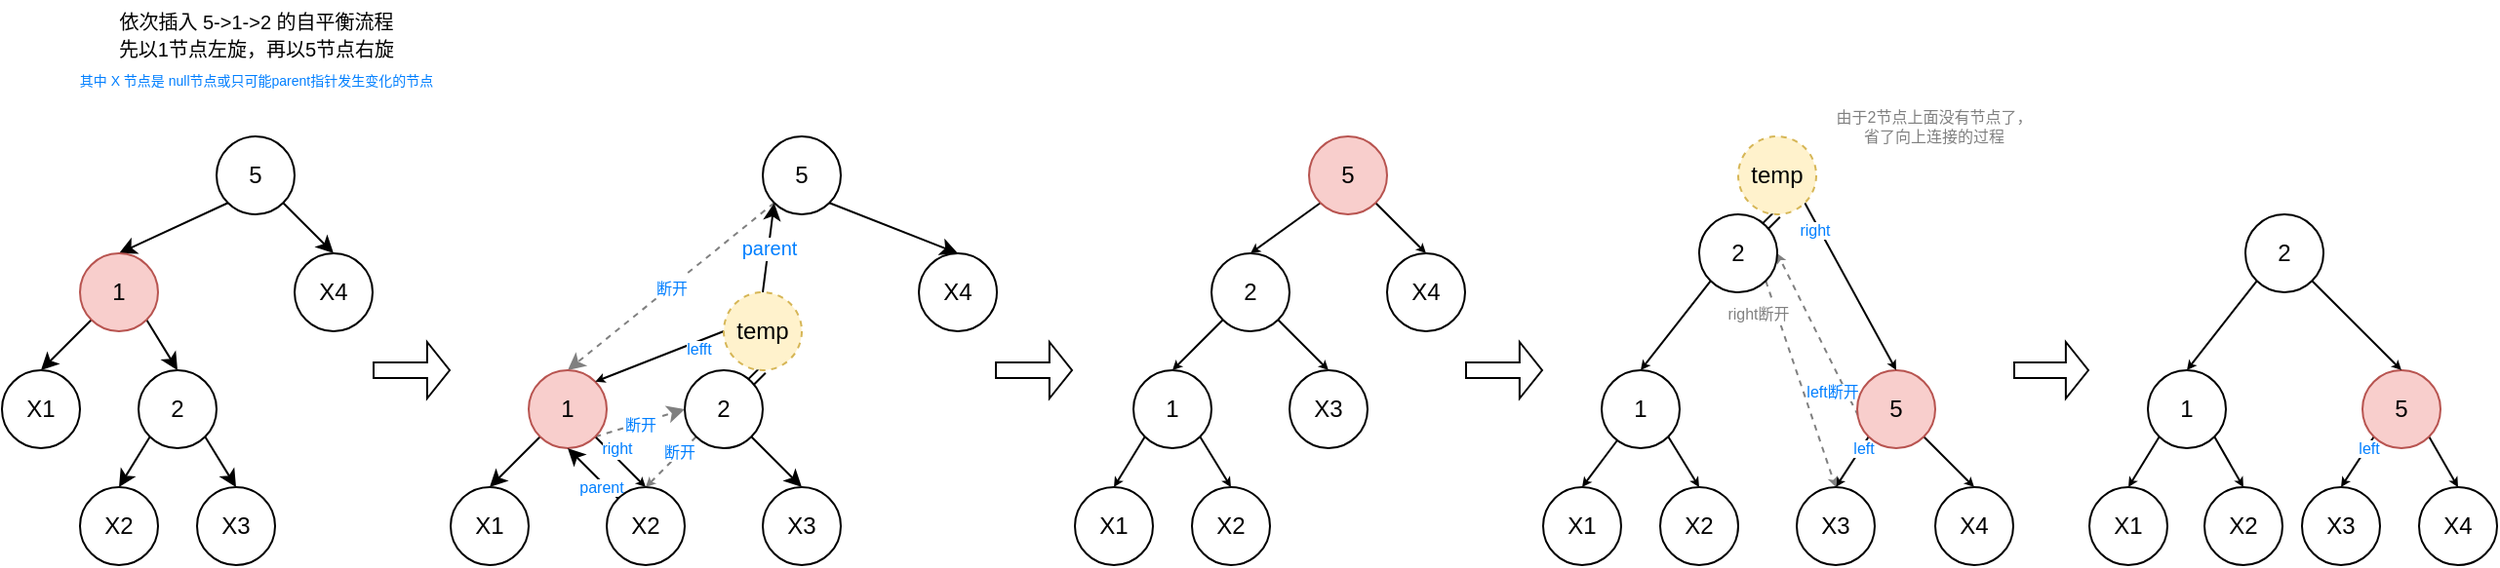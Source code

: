 <mxfile version="16.1.2" type="device"><diagram id="F19ONb-q_orY1dU6AJxT" name="第 1 页"><mxGraphModel dx="1830" dy="1148" grid="1" gridSize="10" guides="1" tooltips="1" connect="1" arrows="1" fold="1" page="1" pageScale="1" pageWidth="827" pageHeight="1169" math="0" shadow="0"><root><mxCell id="0"/><mxCell id="1" parent="0"/><mxCell id="LI2wMmDm2lHr1EhbtGpc-15" style="edgeStyle=none;rounded=0;orthogonalLoop=1;jettySize=auto;html=1;exitX=0;exitY=1;exitDx=0;exitDy=0;entryX=0.5;entryY=0;entryDx=0;entryDy=0;" edge="1" parent="1" source="LI2wMmDm2lHr1EhbtGpc-1" target="LI2wMmDm2lHr1EhbtGpc-3"><mxGeometry relative="1" as="geometry"/></mxCell><mxCell id="LI2wMmDm2lHr1EhbtGpc-16" style="edgeStyle=none;rounded=0;orthogonalLoop=1;jettySize=auto;html=1;exitX=1;exitY=1;exitDx=0;exitDy=0;entryX=0.5;entryY=0;entryDx=0;entryDy=0;" edge="1" parent="1" source="LI2wMmDm2lHr1EhbtGpc-1" target="LI2wMmDm2lHr1EhbtGpc-9"><mxGeometry relative="1" as="geometry"/></mxCell><mxCell id="LI2wMmDm2lHr1EhbtGpc-1" value="5" style="ellipse;whiteSpace=wrap;html=1;aspect=fixed;" vertex="1" parent="1"><mxGeometry x="260" y="220" width="40" height="40" as="geometry"/></mxCell><mxCell id="LI2wMmDm2lHr1EhbtGpc-2" value="&lt;font&gt;&lt;span style=&quot;font-size: 10px&quot;&gt;依次插入 5-&amp;gt;1-&amp;gt;2 的自平衡流程&lt;br&gt;&lt;/span&gt;&lt;font style=&quot;font-size: 10px&quot;&gt;先以1节点左旋，再以5节点右旋&lt;/font&gt;&lt;br&gt;&lt;font color=&quot;#007fff&quot; style=&quot;font-size: 7px&quot;&gt;其中 X 节点是 null节点或只可能parent指针发生变化的节点&lt;/font&gt;&lt;/font&gt;" style="text;html=1;align=center;verticalAlign=middle;resizable=0;points=[];autosize=1;strokeColor=none;fillColor=none;" vertex="1" parent="1"><mxGeometry x="180" y="150" width="200" height="50" as="geometry"/></mxCell><mxCell id="LI2wMmDm2lHr1EhbtGpc-6" style="edgeStyle=none;rounded=0;orthogonalLoop=1;jettySize=auto;html=1;exitX=1;exitY=1;exitDx=0;exitDy=0;entryX=0.5;entryY=0;entryDx=0;entryDy=0;" edge="1" parent="1" source="LI2wMmDm2lHr1EhbtGpc-3" target="LI2wMmDm2lHr1EhbtGpc-4"><mxGeometry relative="1" as="geometry"/></mxCell><mxCell id="LI2wMmDm2lHr1EhbtGpc-8" style="edgeStyle=none;rounded=0;orthogonalLoop=1;jettySize=auto;html=1;exitX=0;exitY=1;exitDx=0;exitDy=0;entryX=0.5;entryY=0;entryDx=0;entryDy=0;" edge="1" parent="1" source="LI2wMmDm2lHr1EhbtGpc-3" target="LI2wMmDm2lHr1EhbtGpc-7"><mxGeometry relative="1" as="geometry"/></mxCell><mxCell id="LI2wMmDm2lHr1EhbtGpc-3" value="1" style="ellipse;whiteSpace=wrap;html=1;aspect=fixed;fillColor=#f8cecc;strokeColor=#b85450;" vertex="1" parent="1"><mxGeometry x="190" y="280" width="40" height="40" as="geometry"/></mxCell><mxCell id="LI2wMmDm2lHr1EhbtGpc-13" style="edgeStyle=none;rounded=0;orthogonalLoop=1;jettySize=auto;html=1;exitX=0;exitY=1;exitDx=0;exitDy=0;entryX=0.5;entryY=0;entryDx=0;entryDy=0;" edge="1" parent="1" source="LI2wMmDm2lHr1EhbtGpc-4" target="LI2wMmDm2lHr1EhbtGpc-11"><mxGeometry relative="1" as="geometry"/></mxCell><mxCell id="LI2wMmDm2lHr1EhbtGpc-14" style="edgeStyle=none;rounded=0;orthogonalLoop=1;jettySize=auto;html=1;exitX=1;exitY=1;exitDx=0;exitDy=0;entryX=0.5;entryY=0;entryDx=0;entryDy=0;" edge="1" parent="1" source="LI2wMmDm2lHr1EhbtGpc-4" target="LI2wMmDm2lHr1EhbtGpc-12"><mxGeometry relative="1" as="geometry"/></mxCell><mxCell id="LI2wMmDm2lHr1EhbtGpc-4" value="2" style="ellipse;whiteSpace=wrap;html=1;aspect=fixed;" vertex="1" parent="1"><mxGeometry x="220" y="340" width="40" height="40" as="geometry"/></mxCell><mxCell id="LI2wMmDm2lHr1EhbtGpc-7" value="X1" style="ellipse;whiteSpace=wrap;html=1;aspect=fixed;" vertex="1" parent="1"><mxGeometry x="150" y="340" width="40" height="40" as="geometry"/></mxCell><mxCell id="LI2wMmDm2lHr1EhbtGpc-9" value="X4" style="ellipse;whiteSpace=wrap;html=1;aspect=fixed;" vertex="1" parent="1"><mxGeometry x="300" y="280" width="40" height="40" as="geometry"/></mxCell><mxCell id="LI2wMmDm2lHr1EhbtGpc-11" value="X2" style="ellipse;whiteSpace=wrap;html=1;aspect=fixed;" vertex="1" parent="1"><mxGeometry x="190" y="400" width="40" height="40" as="geometry"/></mxCell><mxCell id="LI2wMmDm2lHr1EhbtGpc-12" value="X3" style="ellipse;whiteSpace=wrap;html=1;aspect=fixed;" vertex="1" parent="1"><mxGeometry x="250" y="400" width="40" height="40" as="geometry"/></mxCell><mxCell id="LI2wMmDm2lHr1EhbtGpc-17" value="&lt;font style=&quot;font-size: 8px&quot; color=&quot;#007fff&quot;&gt;断开&lt;/font&gt;" style="edgeStyle=none;rounded=0;orthogonalLoop=1;jettySize=auto;html=1;exitX=0;exitY=1;exitDx=0;exitDy=0;entryX=0.5;entryY=0;entryDx=0;entryDy=0;dashed=1;strokeColor=#808080;" edge="1" parent="1" source="LI2wMmDm2lHr1EhbtGpc-19" target="LI2wMmDm2lHr1EhbtGpc-22"><mxGeometry relative="1" as="geometry"/></mxCell><mxCell id="LI2wMmDm2lHr1EhbtGpc-18" style="edgeStyle=none;rounded=0;orthogonalLoop=1;jettySize=auto;html=1;exitX=1;exitY=1;exitDx=0;exitDy=0;entryX=0.5;entryY=0;entryDx=0;entryDy=0;" edge="1" parent="1" source="LI2wMmDm2lHr1EhbtGpc-19" target="LI2wMmDm2lHr1EhbtGpc-27"><mxGeometry relative="1" as="geometry"/></mxCell><mxCell id="LI2wMmDm2lHr1EhbtGpc-19" value="5" style="ellipse;whiteSpace=wrap;html=1;aspect=fixed;" vertex="1" parent="1"><mxGeometry x="540" y="220" width="40" height="40" as="geometry"/></mxCell><mxCell id="LI2wMmDm2lHr1EhbtGpc-20" value="&lt;font style=&quot;font-size: 8px&quot; color=&quot;#007fff&quot;&gt;断开&lt;/font&gt;" style="edgeStyle=none;rounded=0;orthogonalLoop=1;jettySize=auto;html=1;exitX=1;exitY=1;exitDx=0;exitDy=0;entryX=0;entryY=0.5;entryDx=0;entryDy=0;dashed=1;strokeColor=#808080;" edge="1" parent="1" source="LI2wMmDm2lHr1EhbtGpc-22" target="LI2wMmDm2lHr1EhbtGpc-25"><mxGeometry relative="1" as="geometry"/></mxCell><mxCell id="LI2wMmDm2lHr1EhbtGpc-21" style="edgeStyle=none;rounded=0;orthogonalLoop=1;jettySize=auto;html=1;exitX=0;exitY=1;exitDx=0;exitDy=0;entryX=0.5;entryY=0;entryDx=0;entryDy=0;" edge="1" parent="1" source="LI2wMmDm2lHr1EhbtGpc-22" target="LI2wMmDm2lHr1EhbtGpc-26"><mxGeometry relative="1" as="geometry"/></mxCell><mxCell id="LI2wMmDm2lHr1EhbtGpc-34" value="&lt;font style=&quot;font-size: 8px&quot;&gt;right&lt;/font&gt;" style="edgeStyle=none;rounded=0;orthogonalLoop=1;jettySize=auto;html=1;exitX=1;exitY=1;exitDx=0;exitDy=0;entryX=0.5;entryY=0;entryDx=0;entryDy=0;fontSize=10;fontColor=#007FFF;endSize=2;" edge="1" parent="1" source="LI2wMmDm2lHr1EhbtGpc-22" target="LI2wMmDm2lHr1EhbtGpc-28"><mxGeometry x="-0.371" y="4" relative="1" as="geometry"><mxPoint as="offset"/></mxGeometry></mxCell><mxCell id="LI2wMmDm2lHr1EhbtGpc-22" value="1" style="ellipse;whiteSpace=wrap;html=1;aspect=fixed;fillColor=#f8cecc;strokeColor=#b85450;" vertex="1" parent="1"><mxGeometry x="420" y="340" width="40" height="40" as="geometry"/></mxCell><mxCell id="LI2wMmDm2lHr1EhbtGpc-23" style="edgeStyle=none;rounded=0;orthogonalLoop=1;jettySize=auto;html=1;exitX=0;exitY=1;exitDx=0;exitDy=0;entryX=0.5;entryY=0;entryDx=0;entryDy=0;endSize=2;strokeColor=#808080;dashed=1;" edge="1" parent="1" source="LI2wMmDm2lHr1EhbtGpc-25" target="LI2wMmDm2lHr1EhbtGpc-28"><mxGeometry relative="1" as="geometry"/></mxCell><mxCell id="LI2wMmDm2lHr1EhbtGpc-38" value="断开" style="edgeLabel;html=1;align=center;verticalAlign=middle;resizable=0;points=[];fontSize=8;fontColor=#007FFF;" vertex="1" connectable="0" parent="LI2wMmDm2lHr1EhbtGpc-23"><mxGeometry x="-0.356" y="-1" relative="1" as="geometry"><mxPoint as="offset"/></mxGeometry></mxCell><mxCell id="LI2wMmDm2lHr1EhbtGpc-24" style="edgeStyle=none;rounded=0;orthogonalLoop=1;jettySize=auto;html=1;exitX=1;exitY=1;exitDx=0;exitDy=0;entryX=0.5;entryY=0;entryDx=0;entryDy=0;" edge="1" parent="1" source="LI2wMmDm2lHr1EhbtGpc-25" target="LI2wMmDm2lHr1EhbtGpc-29"><mxGeometry relative="1" as="geometry"/></mxCell><mxCell id="LI2wMmDm2lHr1EhbtGpc-25" value="2" style="ellipse;whiteSpace=wrap;html=1;aspect=fixed;" vertex="1" parent="1"><mxGeometry x="500" y="340" width="40" height="40" as="geometry"/></mxCell><mxCell id="LI2wMmDm2lHr1EhbtGpc-26" value="X1" style="ellipse;whiteSpace=wrap;html=1;aspect=fixed;" vertex="1" parent="1"><mxGeometry x="380" y="400" width="40" height="40" as="geometry"/></mxCell><mxCell id="LI2wMmDm2lHr1EhbtGpc-27" value="X4" style="ellipse;whiteSpace=wrap;html=1;aspect=fixed;" vertex="1" parent="1"><mxGeometry x="620" y="280" width="40" height="40" as="geometry"/></mxCell><mxCell id="LI2wMmDm2lHr1EhbtGpc-35" value="parent" style="edgeStyle=none;rounded=0;orthogonalLoop=1;jettySize=auto;html=1;exitX=0;exitY=0;exitDx=0;exitDy=0;entryX=0.5;entryY=1;entryDx=0;entryDy=0;fontSize=8;fontColor=#007FFF;" edge="1" parent="1" source="LI2wMmDm2lHr1EhbtGpc-28" target="LI2wMmDm2lHr1EhbtGpc-22"><mxGeometry x="-0.398" y="2" relative="1" as="geometry"><mxPoint y="1" as="offset"/></mxGeometry></mxCell><mxCell id="LI2wMmDm2lHr1EhbtGpc-28" value="X2" style="ellipse;whiteSpace=wrap;html=1;aspect=fixed;" vertex="1" parent="1"><mxGeometry x="460" y="400" width="40" height="40" as="geometry"/></mxCell><mxCell id="LI2wMmDm2lHr1EhbtGpc-29" value="X3" style="ellipse;whiteSpace=wrap;html=1;aspect=fixed;" vertex="1" parent="1"><mxGeometry x="540" y="400" width="40" height="40" as="geometry"/></mxCell><mxCell id="LI2wMmDm2lHr1EhbtGpc-31" style="edgeStyle=none;rounded=0;orthogonalLoop=1;jettySize=auto;html=1;exitX=0.5;exitY=1;exitDx=0;exitDy=0;entryX=1;entryY=0;entryDx=0;entryDy=0;fontSize=10;fontColor=#007FFF;shape=link;" edge="1" parent="1" source="LI2wMmDm2lHr1EhbtGpc-30" target="LI2wMmDm2lHr1EhbtGpc-25"><mxGeometry relative="1" as="geometry"/></mxCell><mxCell id="LI2wMmDm2lHr1EhbtGpc-32" value="parent" style="edgeStyle=none;rounded=0;orthogonalLoop=1;jettySize=auto;html=1;exitX=0.5;exitY=0;exitDx=0;exitDy=0;entryX=0;entryY=1;entryDx=0;entryDy=0;fontSize=10;fontColor=#007FFF;" edge="1" parent="1" source="LI2wMmDm2lHr1EhbtGpc-30" target="LI2wMmDm2lHr1EhbtGpc-19"><mxGeometry relative="1" as="geometry"/></mxCell><mxCell id="LI2wMmDm2lHr1EhbtGpc-36" style="edgeStyle=none;rounded=0;orthogonalLoop=1;jettySize=auto;html=1;exitX=0;exitY=0.5;exitDx=0;exitDy=0;entryX=1;entryY=0;entryDx=0;entryDy=0;fontSize=8;fontColor=#007FFF;endSize=2;" edge="1" parent="1" source="LI2wMmDm2lHr1EhbtGpc-30" target="LI2wMmDm2lHr1EhbtGpc-22"><mxGeometry relative="1" as="geometry"/></mxCell><mxCell id="LI2wMmDm2lHr1EhbtGpc-37" value="lefft" style="edgeLabel;html=1;align=center;verticalAlign=middle;resizable=0;points=[];fontSize=8;fontColor=#007FFF;" vertex="1" connectable="0" parent="LI2wMmDm2lHr1EhbtGpc-36"><mxGeometry x="-0.572" y="3" relative="1" as="geometry"><mxPoint as="offset"/></mxGeometry></mxCell><mxCell id="LI2wMmDm2lHr1EhbtGpc-30" value="temp" style="ellipse;whiteSpace=wrap;html=1;aspect=fixed;fillColor=#fff2cc;strokeColor=#d6b656;dashed=1;" vertex="1" parent="1"><mxGeometry x="520" y="300" width="40" height="40" as="geometry"/></mxCell><mxCell id="LI2wMmDm2lHr1EhbtGpc-40" style="edgeStyle=none;rounded=0;orthogonalLoop=1;jettySize=auto;html=1;exitX=1;exitY=1;exitDx=0;exitDy=0;entryX=0.5;entryY=0;entryDx=0;entryDy=0;endSize=2;" edge="1" parent="1" source="LI2wMmDm2lHr1EhbtGpc-41" target="LI2wMmDm2lHr1EhbtGpc-49"><mxGeometry relative="1" as="geometry"/></mxCell><mxCell id="LI2wMmDm2lHr1EhbtGpc-54" style="edgeStyle=none;rounded=0;orthogonalLoop=1;jettySize=auto;html=1;exitX=0;exitY=1;exitDx=0;exitDy=0;entryX=0.5;entryY=0;entryDx=0;entryDy=0;fontSize=8;fontColor=#007FFF;endSize=2;strokeColor=#000000;" edge="1" parent="1" source="LI2wMmDm2lHr1EhbtGpc-41" target="LI2wMmDm2lHr1EhbtGpc-47"><mxGeometry relative="1" as="geometry"/></mxCell><mxCell id="LI2wMmDm2lHr1EhbtGpc-41" value="5" style="ellipse;whiteSpace=wrap;html=1;aspect=fixed;fillColor=#f8cecc;strokeColor=#b85450;" vertex="1" parent="1"><mxGeometry x="820" y="220" width="40" height="40" as="geometry"/></mxCell><mxCell id="LI2wMmDm2lHr1EhbtGpc-43" style="edgeStyle=none;rounded=0;orthogonalLoop=1;jettySize=auto;html=1;exitX=0;exitY=1;exitDx=0;exitDy=0;entryX=0.5;entryY=0;entryDx=0;entryDy=0;endSize=2;" edge="1" parent="1" source="LI2wMmDm2lHr1EhbtGpc-44" target="LI2wMmDm2lHr1EhbtGpc-48"><mxGeometry relative="1" as="geometry"/></mxCell><mxCell id="LI2wMmDm2lHr1EhbtGpc-53" style="edgeStyle=none;rounded=0;orthogonalLoop=1;jettySize=auto;html=1;exitX=1;exitY=1;exitDx=0;exitDy=0;entryX=0.5;entryY=0;entryDx=0;entryDy=0;fontSize=8;fontColor=#007FFF;endSize=2;strokeColor=#000000;" edge="1" parent="1" source="LI2wMmDm2lHr1EhbtGpc-44" target="LI2wMmDm2lHr1EhbtGpc-50"><mxGeometry relative="1" as="geometry"/></mxCell><mxCell id="LI2wMmDm2lHr1EhbtGpc-44" value="1" style="ellipse;whiteSpace=wrap;html=1;aspect=fixed;" vertex="1" parent="1"><mxGeometry x="730" y="340" width="40" height="40" as="geometry"/></mxCell><mxCell id="LI2wMmDm2lHr1EhbtGpc-46" style="edgeStyle=none;rounded=0;orthogonalLoop=1;jettySize=auto;html=1;exitX=1;exitY=1;exitDx=0;exitDy=0;entryX=0.5;entryY=0;entryDx=0;entryDy=0;endSize=2;" edge="1" parent="1" source="LI2wMmDm2lHr1EhbtGpc-47" target="LI2wMmDm2lHr1EhbtGpc-51"><mxGeometry relative="1" as="geometry"/></mxCell><mxCell id="LI2wMmDm2lHr1EhbtGpc-52" style="edgeStyle=none;rounded=0;orthogonalLoop=1;jettySize=auto;html=1;exitX=0;exitY=1;exitDx=0;exitDy=0;entryX=0.5;entryY=0;entryDx=0;entryDy=0;fontSize=8;fontColor=#007FFF;endSize=2;strokeColor=#000000;" edge="1" parent="1" source="LI2wMmDm2lHr1EhbtGpc-47" target="LI2wMmDm2lHr1EhbtGpc-44"><mxGeometry relative="1" as="geometry"/></mxCell><mxCell id="LI2wMmDm2lHr1EhbtGpc-47" value="2" style="ellipse;whiteSpace=wrap;html=1;aspect=fixed;" vertex="1" parent="1"><mxGeometry x="770" y="280" width="40" height="40" as="geometry"/></mxCell><mxCell id="LI2wMmDm2lHr1EhbtGpc-48" value="X1" style="ellipse;whiteSpace=wrap;html=1;aspect=fixed;" vertex="1" parent="1"><mxGeometry x="700" y="400" width="40" height="40" as="geometry"/></mxCell><mxCell id="LI2wMmDm2lHr1EhbtGpc-49" value="X4" style="ellipse;whiteSpace=wrap;html=1;aspect=fixed;" vertex="1" parent="1"><mxGeometry x="860" y="280" width="40" height="40" as="geometry"/></mxCell><mxCell id="LI2wMmDm2lHr1EhbtGpc-50" value="X2" style="ellipse;whiteSpace=wrap;html=1;aspect=fixed;" vertex="1" parent="1"><mxGeometry x="760" y="400" width="40" height="40" as="geometry"/></mxCell><mxCell id="LI2wMmDm2lHr1EhbtGpc-51" value="X3" style="ellipse;whiteSpace=wrap;html=1;aspect=fixed;" vertex="1" parent="1"><mxGeometry x="810" y="340" width="40" height="40" as="geometry"/></mxCell><mxCell id="LI2wMmDm2lHr1EhbtGpc-55" value="" style="shape=flexArrow;endArrow=classic;html=1;rounded=0;fontSize=8;fontColor=#007FFF;endSize=3.52;strokeColor=#000000;width=8;" edge="1" parent="1"><mxGeometry width="50" height="50" relative="1" as="geometry"><mxPoint x="340" y="340" as="sourcePoint"/><mxPoint x="380" y="340" as="targetPoint"/></mxGeometry></mxCell><mxCell id="LI2wMmDm2lHr1EhbtGpc-56" value="" style="shape=flexArrow;endArrow=classic;html=1;rounded=0;fontSize=8;fontColor=#007FFF;endSize=3.52;strokeColor=#000000;width=8;" edge="1" parent="1"><mxGeometry width="50" height="50" relative="1" as="geometry"><mxPoint x="659" y="340" as="sourcePoint"/><mxPoint x="699" y="340" as="targetPoint"/></mxGeometry></mxCell><mxCell id="LI2wMmDm2lHr1EhbtGpc-57" style="edgeStyle=none;rounded=0;orthogonalLoop=1;jettySize=auto;html=1;exitX=1;exitY=0.5;exitDx=0;exitDy=0;fontSize=8;fontColor=#007FFF;endSize=2;strokeColor=#000000;" edge="1" parent="1" source="LI2wMmDm2lHr1EhbtGpc-44" target="LI2wMmDm2lHr1EhbtGpc-44"><mxGeometry relative="1" as="geometry"/></mxCell><mxCell id="LI2wMmDm2lHr1EhbtGpc-58" style="edgeStyle=none;rounded=0;orthogonalLoop=1;jettySize=auto;html=1;exitX=1;exitY=1;exitDx=0;exitDy=0;entryX=0.5;entryY=0;entryDx=0;entryDy=0;endSize=2;" edge="1" parent="1" source="LI2wMmDm2lHr1EhbtGpc-60" target="LI2wMmDm2lHr1EhbtGpc-68"><mxGeometry relative="1" as="geometry"/></mxCell><mxCell id="LI2wMmDm2lHr1EhbtGpc-59" value="left断开" style="edgeStyle=none;rounded=0;orthogonalLoop=1;jettySize=auto;html=1;exitX=0;exitY=1;exitDx=0;exitDy=0;entryX=1;entryY=0.5;entryDx=0;entryDy=0;fontSize=8;fontColor=#007FFF;endSize=2;strokeColor=#808080;dashed=1;" edge="1" parent="1" source="LI2wMmDm2lHr1EhbtGpc-60" target="LI2wMmDm2lHr1EhbtGpc-66"><mxGeometry x="-0.446" y="7" relative="1" as="geometry"><mxPoint as="offset"/></mxGeometry></mxCell><mxCell id="LI2wMmDm2lHr1EhbtGpc-76" value="left" style="edgeStyle=none;rounded=0;orthogonalLoop=1;jettySize=auto;html=1;exitX=0;exitY=1;exitDx=0;exitDy=0;entryX=0.5;entryY=0;entryDx=0;entryDy=0;fontSize=8;fontColor=#007FFF;endSize=2;strokeColor=#000000;" edge="1" parent="1" source="LI2wMmDm2lHr1EhbtGpc-60" target="LI2wMmDm2lHr1EhbtGpc-70"><mxGeometry x="-0.601" y="1" relative="1" as="geometry"><mxPoint as="offset"/></mxGeometry></mxCell><mxCell id="LI2wMmDm2lHr1EhbtGpc-60" value="5" style="ellipse;whiteSpace=wrap;html=1;aspect=fixed;fillColor=#f8cecc;strokeColor=#b85450;" vertex="1" parent="1"><mxGeometry x="1101" y="340" width="40" height="40" as="geometry"/></mxCell><mxCell id="LI2wMmDm2lHr1EhbtGpc-61" style="edgeStyle=none;rounded=0;orthogonalLoop=1;jettySize=auto;html=1;entryX=0.5;entryY=0;entryDx=0;entryDy=0;endSize=2;" edge="1" parent="1" source="LI2wMmDm2lHr1EhbtGpc-63" target="LI2wMmDm2lHr1EhbtGpc-67"><mxGeometry relative="1" as="geometry"/></mxCell><mxCell id="LI2wMmDm2lHr1EhbtGpc-62" style="edgeStyle=none;rounded=0;orthogonalLoop=1;jettySize=auto;html=1;exitX=1;exitY=1;exitDx=0;exitDy=0;entryX=0.5;entryY=0;entryDx=0;entryDy=0;fontSize=8;fontColor=#007FFF;endSize=2;strokeColor=#000000;" edge="1" parent="1" source="LI2wMmDm2lHr1EhbtGpc-63" target="LI2wMmDm2lHr1EhbtGpc-69"><mxGeometry relative="1" as="geometry"/></mxCell><mxCell id="LI2wMmDm2lHr1EhbtGpc-63" value="1" style="ellipse;whiteSpace=wrap;html=1;aspect=fixed;" vertex="1" parent="1"><mxGeometry x="970" y="340" width="40" height="40" as="geometry"/></mxCell><mxCell id="LI2wMmDm2lHr1EhbtGpc-64" value="&lt;font style=&quot;font-size: 8px&quot; color=&quot;#808080&quot;&gt;right断开&lt;/font&gt;" style="edgeStyle=none;rounded=0;orthogonalLoop=1;jettySize=auto;html=1;exitX=1;exitY=1;exitDx=0;exitDy=0;entryX=0.5;entryY=0;entryDx=0;entryDy=0;endSize=2;dashed=1;strokeColor=#808080;" edge="1" parent="1" source="LI2wMmDm2lHr1EhbtGpc-66" target="LI2wMmDm2lHr1EhbtGpc-70"><mxGeometry x="-0.755" y="-9" relative="1" as="geometry"><mxPoint as="offset"/></mxGeometry></mxCell><mxCell id="LI2wMmDm2lHr1EhbtGpc-65" style="edgeStyle=none;rounded=0;orthogonalLoop=1;jettySize=auto;html=1;exitX=0;exitY=1;exitDx=0;exitDy=0;entryX=0.5;entryY=0;entryDx=0;entryDy=0;fontSize=8;fontColor=#007FFF;endSize=2;strokeColor=#000000;" edge="1" parent="1" source="LI2wMmDm2lHr1EhbtGpc-66" target="LI2wMmDm2lHr1EhbtGpc-63"><mxGeometry relative="1" as="geometry"/></mxCell><mxCell id="LI2wMmDm2lHr1EhbtGpc-66" value="2" style="ellipse;whiteSpace=wrap;html=1;aspect=fixed;" vertex="1" parent="1"><mxGeometry x="1020" y="260" width="40" height="40" as="geometry"/></mxCell><mxCell id="LI2wMmDm2lHr1EhbtGpc-67" value="X1" style="ellipse;whiteSpace=wrap;html=1;aspect=fixed;" vertex="1" parent="1"><mxGeometry x="940" y="400" width="40" height="40" as="geometry"/></mxCell><mxCell id="LI2wMmDm2lHr1EhbtGpc-68" value="X4" style="ellipse;whiteSpace=wrap;html=1;aspect=fixed;" vertex="1" parent="1"><mxGeometry x="1141" y="400" width="40" height="40" as="geometry"/></mxCell><mxCell id="LI2wMmDm2lHr1EhbtGpc-69" value="X2" style="ellipse;whiteSpace=wrap;html=1;aspect=fixed;" vertex="1" parent="1"><mxGeometry x="1000" y="400" width="40" height="40" as="geometry"/></mxCell><mxCell id="LI2wMmDm2lHr1EhbtGpc-70" value="X3" style="ellipse;whiteSpace=wrap;html=1;aspect=fixed;" vertex="1" parent="1"><mxGeometry x="1070" y="400" width="40" height="40" as="geometry"/></mxCell><mxCell id="LI2wMmDm2lHr1EhbtGpc-71" value="" style="shape=flexArrow;endArrow=classic;html=1;rounded=0;fontSize=8;fontColor=#007FFF;endSize=3.52;strokeColor=#000000;width=8;" edge="1" parent="1"><mxGeometry width="50" height="50" relative="1" as="geometry"><mxPoint x="900" y="340" as="sourcePoint"/><mxPoint x="940" y="340" as="targetPoint"/></mxGeometry></mxCell><mxCell id="LI2wMmDm2lHr1EhbtGpc-72" style="edgeStyle=none;rounded=0;orthogonalLoop=1;jettySize=auto;html=1;exitX=1;exitY=0.5;exitDx=0;exitDy=0;fontSize=8;fontColor=#007FFF;endSize=2;strokeColor=#000000;" edge="1" parent="1" source="LI2wMmDm2lHr1EhbtGpc-63" target="LI2wMmDm2lHr1EhbtGpc-63"><mxGeometry relative="1" as="geometry"/></mxCell><mxCell id="LI2wMmDm2lHr1EhbtGpc-74" style="edgeStyle=none;rounded=0;orthogonalLoop=1;jettySize=auto;html=1;exitX=0.5;exitY=1;exitDx=0;exitDy=0;fontSize=8;fontColor=#007FFF;strokeColor=#000000;shape=link;" edge="1" parent="1" source="LI2wMmDm2lHr1EhbtGpc-73" target="LI2wMmDm2lHr1EhbtGpc-66"><mxGeometry relative="1" as="geometry"/></mxCell><mxCell id="LI2wMmDm2lHr1EhbtGpc-75" value="right" style="edgeStyle=none;rounded=0;orthogonalLoop=1;jettySize=auto;html=1;exitX=1;exitY=1;exitDx=0;exitDy=0;entryX=0.5;entryY=0;entryDx=0;entryDy=0;fontSize=8;fontColor=#007FFF;strokeColor=#000000;endSize=2;" edge="1" parent="1" source="LI2wMmDm2lHr1EhbtGpc-73" target="LI2wMmDm2lHr1EhbtGpc-60"><mxGeometry x="-0.703" y="-2" relative="1" as="geometry"><mxPoint as="offset"/></mxGeometry></mxCell><mxCell id="LI2wMmDm2lHr1EhbtGpc-73" value="temp" style="ellipse;whiteSpace=wrap;html=1;aspect=fixed;fillColor=#fff2cc;strokeColor=#d6b656;dashed=1;" vertex="1" parent="1"><mxGeometry x="1040" y="220" width="40" height="40" as="geometry"/></mxCell><mxCell id="LI2wMmDm2lHr1EhbtGpc-80" value="由于2节点上面没有节点了，&lt;br&gt;省了向上连接的过程" style="text;html=1;align=center;verticalAlign=middle;resizable=0;points=[];autosize=1;strokeColor=none;fillColor=none;fontSize=8;fontColor=#808080;" vertex="1" parent="1"><mxGeometry x="1080" y="200" width="120" height="30" as="geometry"/></mxCell><mxCell id="LI2wMmDm2lHr1EhbtGpc-82" style="edgeStyle=none;rounded=0;orthogonalLoop=1;jettySize=auto;html=1;exitX=1;exitY=1;exitDx=0;exitDy=0;entryX=0.5;entryY=0;entryDx=0;entryDy=0;endSize=2;" edge="1" parent="1" source="LI2wMmDm2lHr1EhbtGpc-85" target="LI2wMmDm2lHr1EhbtGpc-93"><mxGeometry relative="1" as="geometry"/></mxCell><mxCell id="LI2wMmDm2lHr1EhbtGpc-84" value="left" style="edgeStyle=none;rounded=0;orthogonalLoop=1;jettySize=auto;html=1;exitX=0;exitY=1;exitDx=0;exitDy=0;entryX=0.5;entryY=0;entryDx=0;entryDy=0;fontSize=8;fontColor=#007FFF;endSize=2;strokeColor=#000000;" edge="1" parent="1" source="LI2wMmDm2lHr1EhbtGpc-85" target="LI2wMmDm2lHr1EhbtGpc-95"><mxGeometry x="-0.601" y="1" relative="1" as="geometry"><mxPoint as="offset"/></mxGeometry></mxCell><mxCell id="LI2wMmDm2lHr1EhbtGpc-85" value="5" style="ellipse;whiteSpace=wrap;html=1;aspect=fixed;fillColor=#f8cecc;strokeColor=#b85450;" vertex="1" parent="1"><mxGeometry x="1360" y="340" width="40" height="40" as="geometry"/></mxCell><mxCell id="LI2wMmDm2lHr1EhbtGpc-86" style="edgeStyle=none;rounded=0;orthogonalLoop=1;jettySize=auto;html=1;exitX=0;exitY=1;exitDx=0;exitDy=0;entryX=0.5;entryY=0;entryDx=0;entryDy=0;endSize=2;" edge="1" parent="1" source="LI2wMmDm2lHr1EhbtGpc-88" target="LI2wMmDm2lHr1EhbtGpc-92"><mxGeometry relative="1" as="geometry"/></mxCell><mxCell id="LI2wMmDm2lHr1EhbtGpc-87" style="edgeStyle=none;rounded=0;orthogonalLoop=1;jettySize=auto;html=1;exitX=1;exitY=1;exitDx=0;exitDy=0;entryX=0.5;entryY=0;entryDx=0;entryDy=0;fontSize=8;fontColor=#007FFF;endSize=2;strokeColor=#000000;" edge="1" parent="1" source="LI2wMmDm2lHr1EhbtGpc-88" target="LI2wMmDm2lHr1EhbtGpc-94"><mxGeometry relative="1" as="geometry"/></mxCell><mxCell id="LI2wMmDm2lHr1EhbtGpc-88" value="1" style="ellipse;whiteSpace=wrap;html=1;aspect=fixed;" vertex="1" parent="1"><mxGeometry x="1250" y="340" width="40" height="40" as="geometry"/></mxCell><mxCell id="LI2wMmDm2lHr1EhbtGpc-90" style="edgeStyle=none;rounded=0;orthogonalLoop=1;jettySize=auto;html=1;exitX=0;exitY=1;exitDx=0;exitDy=0;entryX=0.5;entryY=0;entryDx=0;entryDy=0;fontSize=8;fontColor=#007FFF;endSize=2;strokeColor=#000000;" edge="1" parent="1" source="LI2wMmDm2lHr1EhbtGpc-91" target="LI2wMmDm2lHr1EhbtGpc-88"><mxGeometry relative="1" as="geometry"/></mxCell><mxCell id="LI2wMmDm2lHr1EhbtGpc-102" style="edgeStyle=none;rounded=0;orthogonalLoop=1;jettySize=auto;html=1;exitX=1;exitY=1;exitDx=0;exitDy=0;entryX=0.5;entryY=0;entryDx=0;entryDy=0;fontSize=8;fontColor=#808080;endSize=2;strokeColor=#000000;" edge="1" parent="1" source="LI2wMmDm2lHr1EhbtGpc-91" target="LI2wMmDm2lHr1EhbtGpc-85"><mxGeometry relative="1" as="geometry"/></mxCell><mxCell id="LI2wMmDm2lHr1EhbtGpc-91" value="2" style="ellipse;whiteSpace=wrap;html=1;aspect=fixed;" vertex="1" parent="1"><mxGeometry x="1300" y="260" width="40" height="40" as="geometry"/></mxCell><mxCell id="LI2wMmDm2lHr1EhbtGpc-92" value="X1" style="ellipse;whiteSpace=wrap;html=1;aspect=fixed;" vertex="1" parent="1"><mxGeometry x="1220" y="400" width="40" height="40" as="geometry"/></mxCell><mxCell id="LI2wMmDm2lHr1EhbtGpc-93" value="X4" style="ellipse;whiteSpace=wrap;html=1;aspect=fixed;" vertex="1" parent="1"><mxGeometry x="1389" y="400" width="40" height="40" as="geometry"/></mxCell><mxCell id="LI2wMmDm2lHr1EhbtGpc-94" value="X2" style="ellipse;whiteSpace=wrap;html=1;aspect=fixed;" vertex="1" parent="1"><mxGeometry x="1279" y="400" width="40" height="40" as="geometry"/></mxCell><mxCell id="LI2wMmDm2lHr1EhbtGpc-95" value="X3" style="ellipse;whiteSpace=wrap;html=1;aspect=fixed;" vertex="1" parent="1"><mxGeometry x="1329" y="400" width="40" height="40" as="geometry"/></mxCell><mxCell id="LI2wMmDm2lHr1EhbtGpc-96" value="" style="shape=flexArrow;endArrow=classic;html=1;rounded=0;fontSize=8;fontColor=#007FFF;endSize=3.52;strokeColor=#000000;width=8;" edge="1" parent="1"><mxGeometry width="50" height="50" relative="1" as="geometry"><mxPoint x="1181" y="340" as="sourcePoint"/><mxPoint x="1220" y="340" as="targetPoint"/></mxGeometry></mxCell><mxCell id="LI2wMmDm2lHr1EhbtGpc-97" style="edgeStyle=none;rounded=0;orthogonalLoop=1;jettySize=auto;html=1;exitX=1;exitY=0.5;exitDx=0;exitDy=0;fontSize=8;fontColor=#007FFF;endSize=2;strokeColor=#000000;" edge="1" parent="1" source="LI2wMmDm2lHr1EhbtGpc-88" target="LI2wMmDm2lHr1EhbtGpc-88"><mxGeometry relative="1" as="geometry"/></mxCell></root></mxGraphModel></diagram></mxfile>